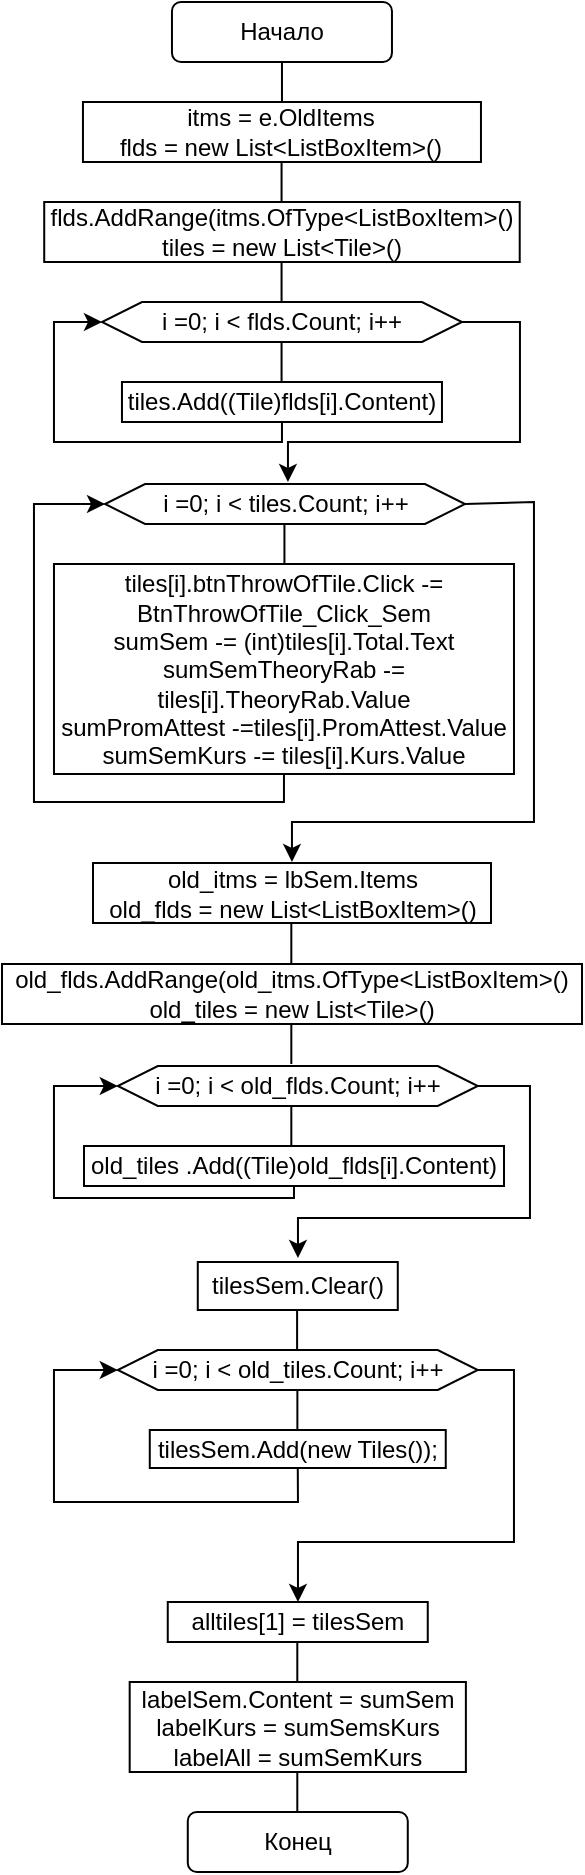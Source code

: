 <mxfile version="17.4.2" type="device"><diagram id="VzKifRJuxhNQq5dnLD13" name="Страница 1"><mxGraphModel dx="1483" dy="943" grid="1" gridSize="10" guides="1" tooltips="1" connect="1" arrows="1" fold="1" page="1" pageScale="1" pageWidth="850" pageHeight="1100" math="0" shadow="0"><root><mxCell id="0"/><mxCell id="1" parent="0"/><mxCell id="mTyv3yZpWG7kmiKuBp7_-1" value="Начало" style="rounded=1;whiteSpace=wrap;html=1;" vertex="1" parent="1"><mxGeometry x="374.98" y="20" width="110" height="30" as="geometry"/></mxCell><mxCell id="mTyv3yZpWG7kmiKuBp7_-2" value="" style="endArrow=none;html=1;rounded=0;entryX=0.5;entryY=1;entryDx=0;entryDy=0;" edge="1" parent="1" target="mTyv3yZpWG7kmiKuBp7_-1"><mxGeometry width="50" height="50" relative="1" as="geometry"><mxPoint x="429.98" y="70" as="sourcePoint"/><mxPoint x="455.98" y="150" as="targetPoint"/></mxGeometry></mxCell><mxCell id="mTyv3yZpWG7kmiKuBp7_-3" value="tiles.Add((Tile)flds[i].Content)" style="rounded=0;whiteSpace=wrap;html=1;" vertex="1" parent="1"><mxGeometry x="349.98" y="210" width="160" height="20" as="geometry"/></mxCell><mxCell id="mTyv3yZpWG7kmiKuBp7_-5" value="" style="endArrow=none;html=1;rounded=0;exitX=0;exitY=0.5;exitDx=0;exitDy=0;startArrow=classic;startFill=1;entryX=0.5;entryY=1;entryDx=0;entryDy=0;" edge="1" parent="1" source="mTyv3yZpWG7kmiKuBp7_-6" target="mTyv3yZpWG7kmiKuBp7_-3"><mxGeometry width="50" height="50" relative="1" as="geometry"><mxPoint x="288.98" y="335" as="sourcePoint"/><mxPoint x="432.98" y="315" as="targetPoint"/><Array as="points"><mxPoint x="315.98" y="180"/><mxPoint x="315.98" y="240"/><mxPoint x="429.98" y="240"/></Array></mxGeometry></mxCell><mxCell id="mTyv3yZpWG7kmiKuBp7_-6" value="&lt;span&gt;i =0; i &amp;lt; flds.Count; i++&lt;/span&gt;" style="shape=hexagon;perimeter=hexagonPerimeter2;whiteSpace=wrap;html=1;fixedSize=1;" vertex="1" parent="1"><mxGeometry x="339.99" y="170" width="180" height="20" as="geometry"/></mxCell><mxCell id="mTyv3yZpWG7kmiKuBp7_-7" value="" style="endArrow=none;html=1;rounded=0;startArrow=classic;startFill=1;entryX=1;entryY=0.5;entryDx=0;entryDy=0;" edge="1" parent="1" target="mTyv3yZpWG7kmiKuBp7_-6"><mxGeometry width="50" height="50" relative="1" as="geometry"><mxPoint x="432.98" y="260" as="sourcePoint"/><mxPoint x="522.99" y="226" as="targetPoint"/><Array as="points"><mxPoint x="432.98" y="240"/><mxPoint x="548.98" y="240"/><mxPoint x="548.98" y="180"/></Array></mxGeometry></mxCell><mxCell id="mTyv3yZpWG7kmiKuBp7_-8" value="itms = e.OldItems&lt;br&gt;flds = new List&amp;lt;ListBoxItem&amp;gt;()" style="rounded=0;whiteSpace=wrap;html=1;" vertex="1" parent="1"><mxGeometry x="330.48" y="70" width="199" height="30" as="geometry"/></mxCell><mxCell id="mTyv3yZpWG7kmiKuBp7_-9" value="flds.AddRange(itms.OfType&amp;lt;ListBoxItem&amp;gt;()&lt;br&gt;tiles = new List&amp;lt;Tile&amp;gt;()" style="rounded=0;whiteSpace=wrap;html=1;" vertex="1" parent="1"><mxGeometry x="311.11" y="120" width="237.75" height="30" as="geometry"/></mxCell><mxCell id="mTyv3yZpWG7kmiKuBp7_-16" value="tilesSem.Add(new Tiles());" style="rounded=0;whiteSpace=wrap;html=1;" vertex="1" parent="1"><mxGeometry x="363.89" y="734" width="147.99" height="19" as="geometry"/></mxCell><mxCell id="mTyv3yZpWG7kmiKuBp7_-18" value="" style="endArrow=none;html=1;rounded=0;exitX=0;exitY=0.5;exitDx=0;exitDy=0;startArrow=classic;startFill=1;entryX=0.5;entryY=1;entryDx=0;entryDy=0;" edge="1" parent="1" source="mTyv3yZpWG7kmiKuBp7_-19" target="mTyv3yZpWG7kmiKuBp7_-16"><mxGeometry width="50" height="50" relative="1" as="geometry"><mxPoint x="349.78" y="720" as="sourcePoint"/><mxPoint x="439.89" y="870" as="targetPoint"/><Array as="points"><mxPoint x="315.98" y="704"/><mxPoint x="315.98" y="770"/><mxPoint x="437.98" y="770"/></Array></mxGeometry></mxCell><mxCell id="mTyv3yZpWG7kmiKuBp7_-19" value="&lt;span&gt;i =0; i &amp;lt; old_tiles.Count; i++&lt;/span&gt;" style="shape=hexagon;perimeter=hexagonPerimeter2;whiteSpace=wrap;html=1;fixedSize=1;" vertex="1" parent="1"><mxGeometry x="347.89" y="694" width="180" height="20" as="geometry"/></mxCell><mxCell id="mTyv3yZpWG7kmiKuBp7_-22" value="" style="endArrow=none;html=1;rounded=0;startArrow=classic;startFill=1;entryX=1;entryY=0.5;entryDx=0;entryDy=0;" edge="1" parent="1" target="mTyv3yZpWG7kmiKuBp7_-19"><mxGeometry width="50" height="50" relative="1" as="geometry"><mxPoint x="437.98" y="820" as="sourcePoint"/><mxPoint x="525.9" y="730" as="targetPoint"/><Array as="points"><mxPoint x="437.98" y="790"/><mxPoint x="545.98" y="790"/><mxPoint x="545.98" y="704"/></Array></mxGeometry></mxCell><mxCell id="mTyv3yZpWG7kmiKuBp7_-25" value="old_itms = lbSem.Items&lt;br&gt;old_flds = new List&amp;lt;ListBoxItem&amp;gt;()" style="rounded=0;whiteSpace=wrap;html=1;" vertex="1" parent="1"><mxGeometry x="335.5" y="450.5" width="199" height="30" as="geometry"/></mxCell><mxCell id="mTyv3yZpWG7kmiKuBp7_-26" value="old_flds.AddRange(old_itms.OfType&amp;lt;ListBoxItem&amp;gt;()&lt;br&gt;old_tiles = new List&amp;lt;Tile&amp;gt;()" style="rounded=0;whiteSpace=wrap;html=1;" vertex="1" parent="1"><mxGeometry x="290" y="501" width="290" height="30" as="geometry"/></mxCell><mxCell id="mTyv3yZpWG7kmiKuBp7_-29" value="old_tiles&amp;nbsp;.Add((Tile)old_flds[i].Content)" style="rounded=0;whiteSpace=wrap;html=1;" vertex="1" parent="1"><mxGeometry x="331" y="592" width="210" height="20" as="geometry"/></mxCell><mxCell id="mTyv3yZpWG7kmiKuBp7_-31" value="" style="endArrow=none;html=1;rounded=0;exitX=0;exitY=0.5;exitDx=0;exitDy=0;startArrow=classic;startFill=1;entryX=0.5;entryY=1;entryDx=0;entryDy=0;" edge="1" parent="1" source="mTyv3yZpWG7kmiKuBp7_-32" target="mTyv3yZpWG7kmiKuBp7_-29"><mxGeometry width="50" height="50" relative="1" as="geometry"><mxPoint x="293.88" y="677" as="sourcePoint"/><mxPoint x="437.88" y="657" as="targetPoint"/><Array as="points"><mxPoint x="315.98" y="562"/><mxPoint x="315.98" y="618"/><mxPoint x="435.98" y="618"/></Array></mxGeometry></mxCell><mxCell id="mTyv3yZpWG7kmiKuBp7_-32" value="&lt;span&gt;i =0; i &amp;lt;&amp;nbsp;&lt;/span&gt;old_flds&lt;span&gt;.Count; i++&lt;/span&gt;" style="shape=hexagon;perimeter=hexagonPerimeter2;whiteSpace=wrap;html=1;fixedSize=1;" vertex="1" parent="1"><mxGeometry x="347.89" y="552" width="180" height="20" as="geometry"/></mxCell><mxCell id="mTyv3yZpWG7kmiKuBp7_-33" value="" style="endArrow=none;html=1;rounded=0;startArrow=classic;startFill=1;entryX=1;entryY=0.5;entryDx=0;entryDy=0;" edge="1" parent="1" target="mTyv3yZpWG7kmiKuBp7_-32"><mxGeometry width="50" height="50" relative="1" as="geometry"><mxPoint x="437.98" y="648" as="sourcePoint"/><mxPoint x="527.89" y="568" as="targetPoint"/><Array as="points"><mxPoint x="437.98" y="628"/><mxPoint x="553.98" y="628"/><mxPoint x="553.98" y="562"/></Array></mxGeometry></mxCell><mxCell id="mTyv3yZpWG7kmiKuBp7_-34" value="tilesSem.Clear()" style="rounded=0;whiteSpace=wrap;html=1;" vertex="1" parent="1"><mxGeometry x="387.89" y="650" width="100" height="24" as="geometry"/></mxCell><mxCell id="mTyv3yZpWG7kmiKuBp7_-36" value="tiles[i].btnThrowOfTile.Click -= BtnThrowOfTile_Click_Sem&lt;br&gt;sumSem -= (int)tiles[i].Total.Text&lt;br&gt;sumSemTheoryRab -= tiles[i].TheoryRab.Value&lt;br&gt;sumPromAttest -=tiles[i].PromAttest.Value&lt;br&gt;sumSemKurs -= tiles[i].Kurs.Value" style="rounded=0;whiteSpace=wrap;html=1;" vertex="1" parent="1"><mxGeometry x="315.99" y="301" width="230" height="105" as="geometry"/></mxCell><mxCell id="mTyv3yZpWG7kmiKuBp7_-38" value="" style="endArrow=none;html=1;rounded=0;exitX=0;exitY=0.5;exitDx=0;exitDy=0;startArrow=classic;startFill=1;entryX=0.5;entryY=1;entryDx=0;entryDy=0;" edge="1" parent="1" source="mTyv3yZpWG7kmiKuBp7_-39" target="mTyv3yZpWG7kmiKuBp7_-36"><mxGeometry width="50" height="50" relative="1" as="geometry"><mxPoint x="287.5" y="386" as="sourcePoint"/><mxPoint x="431.49" y="496" as="targetPoint"/><Array as="points"><mxPoint x="305.98" y="271"/><mxPoint x="305.98" y="420"/><mxPoint x="430.98" y="420"/></Array></mxGeometry></mxCell><mxCell id="mTyv3yZpWG7kmiKuBp7_-39" value="&lt;span&gt;i =0; i &amp;lt; tiles.Count; i++&lt;/span&gt;" style="shape=hexagon;perimeter=hexagonPerimeter2;whiteSpace=wrap;html=1;fixedSize=1;" vertex="1" parent="1"><mxGeometry x="341.51" y="261" width="180" height="20" as="geometry"/></mxCell><mxCell id="mTyv3yZpWG7kmiKuBp7_-40" value="" style="endArrow=none;html=1;rounded=0;startArrow=classic;startFill=1;entryX=1;entryY=0.5;entryDx=0;entryDy=0;" edge="1" parent="1" target="mTyv3yZpWG7kmiKuBp7_-39"><mxGeometry width="50" height="50" relative="1" as="geometry"><mxPoint x="434.98" y="450" as="sourcePoint"/><mxPoint x="524.49" y="286" as="targetPoint"/><Array as="points"><mxPoint x="434.98" y="430"/><mxPoint x="555.98" y="430"/><mxPoint x="555.98" y="270"/></Array></mxGeometry></mxCell><mxCell id="mTyv3yZpWG7kmiKuBp7_-44" value="" style="endArrow=none;html=1;rounded=0;" edge="1" parent="1"><mxGeometry width="50" height="50" relative="1" as="geometry"><mxPoint x="429.78" y="100" as="sourcePoint"/><mxPoint x="429.78" y="120" as="targetPoint"/></mxGeometry></mxCell><mxCell id="mTyv3yZpWG7kmiKuBp7_-45" value="" style="endArrow=none;html=1;rounded=0;" edge="1" parent="1"><mxGeometry width="50" height="50" relative="1" as="geometry"><mxPoint x="429.78" y="150" as="sourcePoint"/><mxPoint x="429.78" y="170" as="targetPoint"/></mxGeometry></mxCell><mxCell id="mTyv3yZpWG7kmiKuBp7_-46" value="" style="endArrow=none;html=1;rounded=0;" edge="1" parent="1"><mxGeometry width="50" height="50" relative="1" as="geometry"><mxPoint x="429.78" y="190" as="sourcePoint"/><mxPoint x="429.78" y="210" as="targetPoint"/></mxGeometry></mxCell><mxCell id="mTyv3yZpWG7kmiKuBp7_-47" value="" style="endArrow=none;html=1;rounded=0;" edge="1" parent="1"><mxGeometry width="50" height="50" relative="1" as="geometry"><mxPoint x="431.22" y="281" as="sourcePoint"/><mxPoint x="431.22" y="301" as="targetPoint"/></mxGeometry></mxCell><mxCell id="mTyv3yZpWG7kmiKuBp7_-48" value="" style="endArrow=none;html=1;rounded=0;" edge="1" parent="1"><mxGeometry width="50" height="50" relative="1" as="geometry"><mxPoint x="434.66" y="480.5" as="sourcePoint"/><mxPoint x="434.66" y="500.5" as="targetPoint"/></mxGeometry></mxCell><mxCell id="mTyv3yZpWG7kmiKuBp7_-49" value="" style="endArrow=none;html=1;rounded=0;" edge="1" parent="1"><mxGeometry width="50" height="50" relative="1" as="geometry"><mxPoint x="434.66" y="531" as="sourcePoint"/><mxPoint x="434.66" y="551" as="targetPoint"/></mxGeometry></mxCell><mxCell id="mTyv3yZpWG7kmiKuBp7_-50" value="" style="endArrow=none;html=1;rounded=0;" edge="1" parent="1"><mxGeometry width="50" height="50" relative="1" as="geometry"><mxPoint x="434.66" y="572" as="sourcePoint"/><mxPoint x="434.66" y="592" as="targetPoint"/></mxGeometry></mxCell><mxCell id="mTyv3yZpWG7kmiKuBp7_-51" value="" style="endArrow=none;html=1;rounded=0;" edge="1" parent="1"><mxGeometry width="50" height="50" relative="1" as="geometry"><mxPoint x="437.55" y="674" as="sourcePoint"/><mxPoint x="437.55" y="694" as="targetPoint"/></mxGeometry></mxCell><mxCell id="mTyv3yZpWG7kmiKuBp7_-52" value="" style="endArrow=none;html=1;rounded=0;" edge="1" parent="1"><mxGeometry width="50" height="50" relative="1" as="geometry"><mxPoint x="437.69" y="714" as="sourcePoint"/><mxPoint x="437.69" y="734" as="targetPoint"/></mxGeometry></mxCell><mxCell id="mTyv3yZpWG7kmiKuBp7_-54" value="alltiles[1] = tilesSem" style="rounded=0;whiteSpace=wrap;html=1;" vertex="1" parent="1"><mxGeometry x="372.88" y="820" width="130" height="20" as="geometry"/></mxCell><mxCell id="mTyv3yZpWG7kmiKuBp7_-55" value="Конец" style="rounded=1;whiteSpace=wrap;html=1;" vertex="1" parent="1"><mxGeometry x="382.89" y="925" width="110" height="30" as="geometry"/></mxCell><mxCell id="mTyv3yZpWG7kmiKuBp7_-56" value="labelSem.Content = sumSem&lt;br&gt;labelKurs = sumSemsKurs&lt;br&gt;labelAll = sumSemKurs" style="rounded=0;whiteSpace=wrap;html=1;" vertex="1" parent="1"><mxGeometry x="353.84" y="860" width="168.1" height="45" as="geometry"/></mxCell><mxCell id="mTyv3yZpWG7kmiKuBp7_-57" value="" style="endArrow=none;html=1;rounded=0;" edge="1" parent="1"><mxGeometry width="50" height="50" relative="1" as="geometry"><mxPoint x="437.65" y="840" as="sourcePoint"/><mxPoint x="437.65" y="860" as="targetPoint"/></mxGeometry></mxCell><mxCell id="mTyv3yZpWG7kmiKuBp7_-59" value="" style="endArrow=none;html=1;rounded=0;" edge="1" parent="1"><mxGeometry width="50" height="50" relative="1" as="geometry"><mxPoint x="437.65" y="905" as="sourcePoint"/><mxPoint x="437.65" y="925" as="targetPoint"/></mxGeometry></mxCell></root></mxGraphModel></diagram></mxfile>